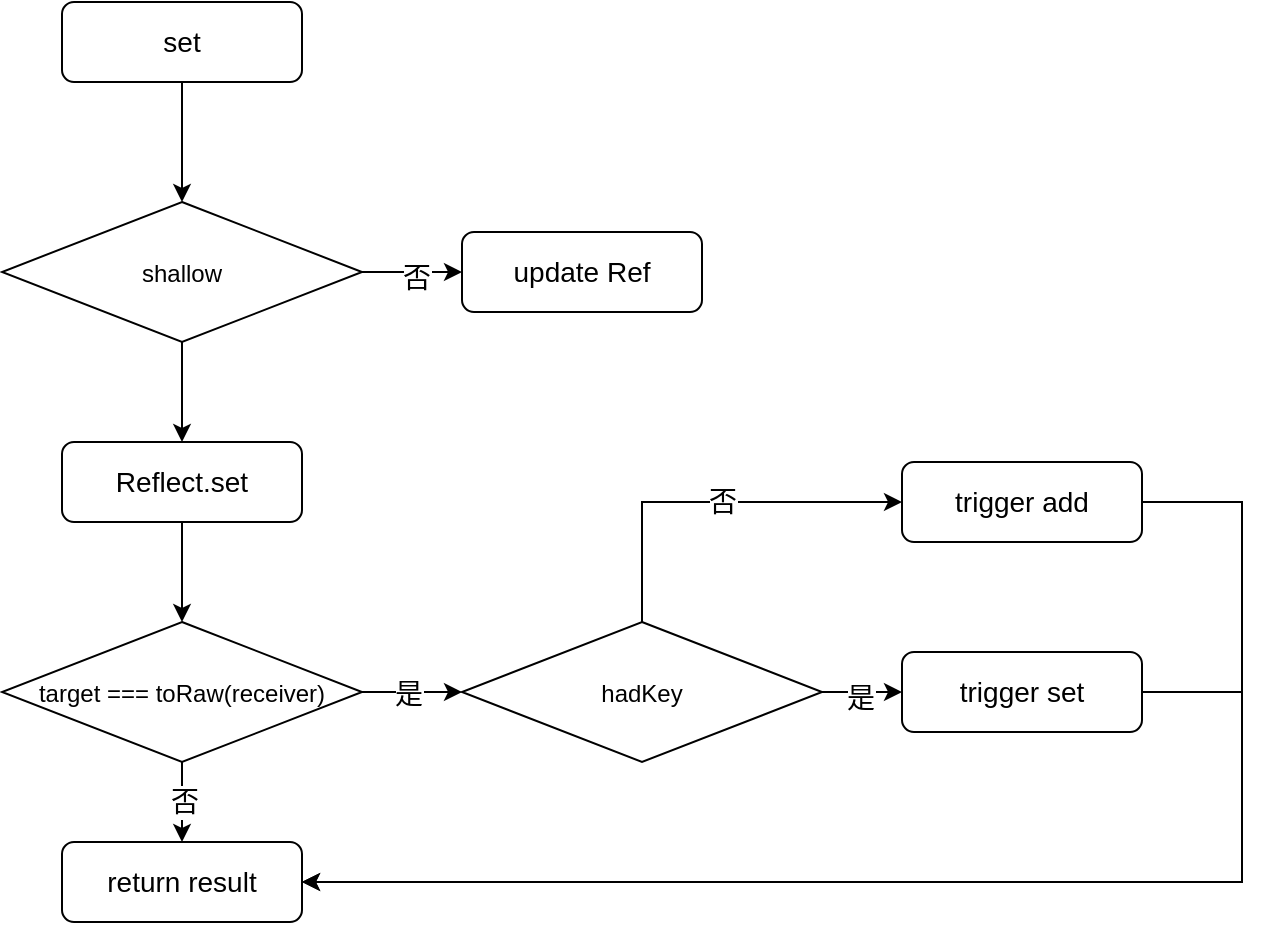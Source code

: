<mxfile version="13.10.0" type="embed">
    <diagram id="mtzv5NuAQKkvK7Q9hyVX" name="第 1 页">
        <mxGraphModel dx="728" dy="382" grid="1" gridSize="10" guides="1" tooltips="1" connect="1" arrows="1" fold="1" page="1" pageScale="1" pageWidth="827" pageHeight="1169" math="0" shadow="0">
            <root>
                <mxCell id="0"/>
                <mxCell id="1" parent="0"/>
                <mxCell id="5" value="" style="edgeStyle=orthogonalEdgeStyle;rounded=0;orthogonalLoop=1;jettySize=auto;html=1;fontSize=14;" edge="1" parent="1" source="3" target="4">
                    <mxGeometry relative="1" as="geometry"/>
                </mxCell>
                <mxCell id="3" value="set" style="rounded=1;whiteSpace=wrap;fontSize=14;glass=0;strokeWidth=1;shadow=0;" vertex="1" parent="1">
                    <mxGeometry x="300" y="20" width="120" height="40" as="geometry"/>
                </mxCell>
                <mxCell id="7" value="" style="edgeStyle=orthogonalEdgeStyle;rounded=0;orthogonalLoop=1;jettySize=auto;html=1;fontSize=14;" edge="1" parent="1" source="4" target="6">
                    <mxGeometry relative="1" as="geometry"/>
                </mxCell>
                <mxCell id="8" value="否" style="edgeLabel;html=1;align=center;verticalAlign=middle;resizable=0;points=[];fontSize=14;" vertex="1" connectable="0" parent="7">
                    <mxGeometry x="0.08" y="-3" relative="1" as="geometry">
                        <mxPoint as="offset"/>
                    </mxGeometry>
                </mxCell>
                <mxCell id="10" value="" style="edgeStyle=orthogonalEdgeStyle;rounded=0;orthogonalLoop=1;jettySize=auto;html=1;fontSize=14;" edge="1" parent="1" source="4" target="9">
                    <mxGeometry relative="1" as="geometry"/>
                </mxCell>
                <mxCell id="4" value="shallow" style="rhombus;rounded=0;shadow=0;strokeWidth=1;glass=0;labelBackgroundColor=none;fontFamily=Helvetica;spacing=0;" vertex="1" parent="1">
                    <mxGeometry x="270" y="120" width="180" height="70" as="geometry"/>
                </mxCell>
                <mxCell id="6" value="update Ref" style="rounded=1;whiteSpace=wrap;fontSize=14;glass=0;strokeWidth=1;shadow=0;" vertex="1" parent="1">
                    <mxGeometry x="500" y="135" width="120" height="40" as="geometry"/>
                </mxCell>
                <mxCell id="12" value="" style="edgeStyle=orthogonalEdgeStyle;rounded=0;orthogonalLoop=1;jettySize=auto;html=1;fontSize=14;" edge="1" parent="1" source="9" target="11">
                    <mxGeometry relative="1" as="geometry"/>
                </mxCell>
                <mxCell id="9" value="Reflect.set" style="rounded=1;whiteSpace=wrap;fontSize=14;glass=0;strokeWidth=1;shadow=0;" vertex="1" parent="1">
                    <mxGeometry x="300" y="240" width="120" height="40" as="geometry"/>
                </mxCell>
                <mxCell id="14" value="" style="edgeStyle=orthogonalEdgeStyle;rounded=0;orthogonalLoop=1;jettySize=auto;html=1;fontSize=14;" edge="1" parent="1" source="11" target="13">
                    <mxGeometry relative="1" as="geometry"/>
                </mxCell>
                <mxCell id="15" value="否" style="edgeLabel;html=1;align=center;verticalAlign=middle;resizable=0;points=[];fontSize=14;" vertex="1" connectable="0" parent="14">
                    <mxGeometry y="1" relative="1" as="geometry">
                        <mxPoint as="offset"/>
                    </mxGeometry>
                </mxCell>
                <mxCell id="18" value="" style="edgeStyle=orthogonalEdgeStyle;rounded=0;orthogonalLoop=1;jettySize=auto;html=1;fontSize=14;" edge="1" parent="1" source="11" target="17">
                    <mxGeometry relative="1" as="geometry"/>
                </mxCell>
                <mxCell id="19" value="是" style="edgeLabel;html=1;align=center;verticalAlign=middle;resizable=0;points=[];fontSize=14;" vertex="1" connectable="0" parent="18">
                    <mxGeometry x="-0.08" y="-1" relative="1" as="geometry">
                        <mxPoint as="offset"/>
                    </mxGeometry>
                </mxCell>
                <mxCell id="11" value="target === toRaw(receiver)" style="rhombus;rounded=0;shadow=0;strokeWidth=1;glass=0;labelBackgroundColor=none;fontFamily=Helvetica;spacing=0;" vertex="1" parent="1">
                    <mxGeometry x="270" y="330" width="180" height="70" as="geometry"/>
                </mxCell>
                <mxCell id="13" value="return result" style="rounded=1;whiteSpace=wrap;fontSize=14;glass=0;strokeWidth=1;shadow=0;" vertex="1" parent="1">
                    <mxGeometry x="300" y="440" width="120" height="40" as="geometry"/>
                </mxCell>
                <mxCell id="21" value="" style="edgeStyle=orthogonalEdgeStyle;rounded=0;orthogonalLoop=1;jettySize=auto;html=1;fontSize=14;" edge="1" parent="1" source="17" target="20">
                    <mxGeometry relative="1" as="geometry"/>
                </mxCell>
                <mxCell id="22" value="是" style="edgeLabel;html=1;align=center;verticalAlign=middle;resizable=0;points=[];fontSize=14;" vertex="1" connectable="0" parent="21">
                    <mxGeometry x="-0.05" y="-3" relative="1" as="geometry">
                        <mxPoint as="offset"/>
                    </mxGeometry>
                </mxCell>
                <mxCell id="24" style="edgeStyle=orthogonalEdgeStyle;rounded=0;orthogonalLoop=1;jettySize=auto;html=1;entryX=0;entryY=0.5;entryDx=0;entryDy=0;fontSize=14;" edge="1" parent="1" source="17" target="23">
                    <mxGeometry relative="1" as="geometry">
                        <Array as="points">
                            <mxPoint x="590" y="270"/>
                        </Array>
                    </mxGeometry>
                </mxCell>
                <mxCell id="25" value="否" style="edgeLabel;html=1;align=center;verticalAlign=middle;resizable=0;points=[];fontSize=14;" vertex="1" connectable="0" parent="24">
                    <mxGeometry x="0.053" relative="1" as="geometry">
                        <mxPoint as="offset"/>
                    </mxGeometry>
                </mxCell>
                <mxCell id="17" value="hadKey" style="rhombus;rounded=0;shadow=0;strokeWidth=1;glass=0;labelBackgroundColor=none;fontFamily=Helvetica;spacing=0;" vertex="1" parent="1">
                    <mxGeometry x="500" y="330" width="180" height="70" as="geometry"/>
                </mxCell>
                <mxCell id="27" style="edgeStyle=orthogonalEdgeStyle;rounded=0;orthogonalLoop=1;jettySize=auto;html=1;fontSize=14;" edge="1" parent="1" source="20">
                    <mxGeometry relative="1" as="geometry">
                        <mxPoint x="420" y="460" as="targetPoint"/>
                        <Array as="points">
                            <mxPoint x="890" y="365"/>
                            <mxPoint x="890" y="460"/>
                        </Array>
                    </mxGeometry>
                </mxCell>
                <mxCell id="20" value="trigger set" style="rounded=1;whiteSpace=wrap;fontSize=14;glass=0;strokeWidth=1;shadow=0;" vertex="1" parent="1">
                    <mxGeometry x="720" y="345" width="120" height="40" as="geometry"/>
                </mxCell>
                <mxCell id="26" style="edgeStyle=orthogonalEdgeStyle;rounded=0;orthogonalLoop=1;jettySize=auto;html=1;entryX=1;entryY=0.5;entryDx=0;entryDy=0;fontSize=14;" edge="1" parent="1" source="23" target="13">
                    <mxGeometry relative="1" as="geometry">
                        <Array as="points">
                            <mxPoint x="890" y="270"/>
                            <mxPoint x="890" y="460"/>
                        </Array>
                    </mxGeometry>
                </mxCell>
                <mxCell id="23" value="trigger add" style="rounded=1;whiteSpace=wrap;fontSize=14;glass=0;strokeWidth=1;shadow=0;" vertex="1" parent="1">
                    <mxGeometry x="720" y="250" width="120" height="40" as="geometry"/>
                </mxCell>
            </root>
        </mxGraphModel>
    </diagram>
</mxfile>